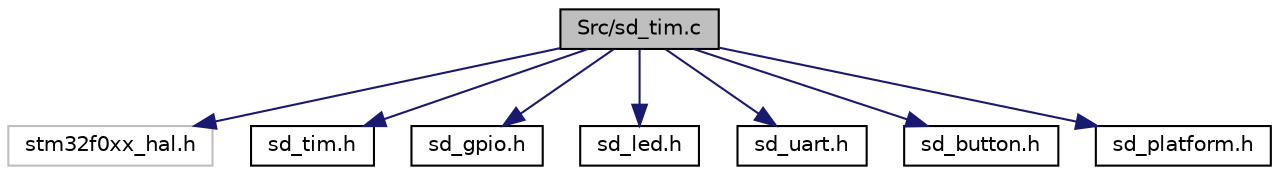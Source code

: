 digraph "Src/sd_tim.c"
{
  edge [fontname="Helvetica",fontsize="10",labelfontname="Helvetica",labelfontsize="10"];
  node [fontname="Helvetica",fontsize="10",shape=record];
  Node0 [label="Src/sd_tim.c",height=0.2,width=0.4,color="black", fillcolor="grey75", style="filled", fontcolor="black"];
  Node0 -> Node1 [color="midnightblue",fontsize="10",style="solid",fontname="Helvetica"];
  Node1 [label="stm32f0xx_hal.h",height=0.2,width=0.4,color="grey75", fillcolor="white", style="filled"];
  Node0 -> Node2 [color="midnightblue",fontsize="10",style="solid",fontname="Helvetica"];
  Node2 [label="sd_tim.h",height=0.2,width=0.4,color="black", fillcolor="white", style="filled",URL="$sd__tim_8h.html",tooltip="Timer Control  FreeBSD. "];
  Node0 -> Node3 [color="midnightblue",fontsize="10",style="solid",fontname="Helvetica"];
  Node3 [label="sd_gpio.h",height=0.2,width=0.4,color="black", fillcolor="white", style="filled",URL="$sd__gpio_8h.html",tooltip="GPIO Configuration and Control  FreeBSD. "];
  Node0 -> Node4 [color="midnightblue",fontsize="10",style="solid",fontname="Helvetica"];
  Node4 [label="sd_led.h",height=0.2,width=0.4,color="black", fillcolor="white", style="filled",URL="$sd__led_8h.html",tooltip="LED Control Functions  FreeBSD. "];
  Node0 -> Node5 [color="midnightblue",fontsize="10",style="solid",fontname="Helvetica"];
  Node5 [label="sd_uart.h",height=0.2,width=0.4,color="black", fillcolor="white", style="filled",URL="$sd__uart_8h.html",tooltip="UART Control  FreeBSD. "];
  Node0 -> Node6 [color="midnightblue",fontsize="10",style="solid",fontname="Helvetica"];
  Node6 [label="sd_button.h",height=0.2,width=0.4,color="black", fillcolor="white", style="filled",URL="$sd__button_8h.html",tooltip="Button handling  FreeBSD. "];
  Node0 -> Node7 [color="midnightblue",fontsize="10",style="solid",fontname="Helvetica"];
  Node7 [label="sd_platform.h",height=0.2,width=0.4,color="black", fillcolor="white", style="filled",URL="$sd__platform_8h.html",tooltip="Snickerdoodle Platform Controller Functions  FreeBSD. "];
}
